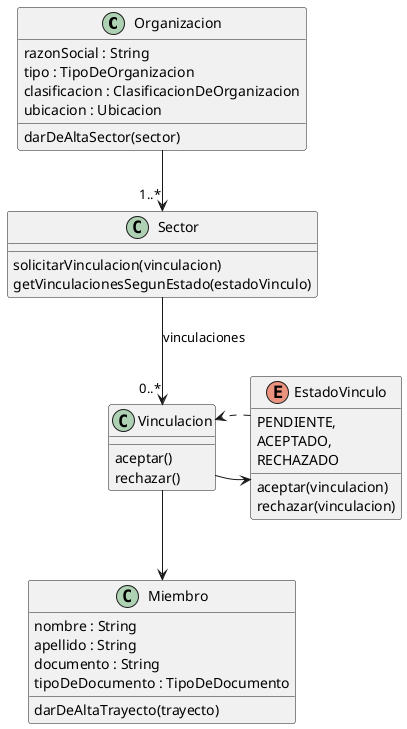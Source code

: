 @startuml

class Organizacion {
    razonSocial : String
    tipo : TipoDeOrganizacion
    clasificacion : ClasificacionDeOrganizacion
    ubicacion : Ubicacion
    darDeAltaSector(sector)
}

Organizacion --> "1..*" Sector

class Sector {
    solicitarVinculacion(vinculacion)
    getVinculacionesSegunEstado(estadoVinculo)
}

Sector --> "0..*" Vinculacion : vinculaciones

class Vinculacion {
    aceptar()
    rechazar()
}

Vinculacion --> Miembro
Vinculacion -right-> EstadoVinculo

enum EstadoVinculo {
    PENDIENTE,
    ACEPTADO,
    RECHAZADO
    aceptar(vinculacion)
    rechazar(vinculacion)
}
EstadoVinculo ..> Vinculacion

class Miembro {
    nombre : String
    apellido : String
    documento : String
    tipoDeDocumento : TipoDeDocumento
    darDeAltaTrayecto(trayecto)
}

@enduml
